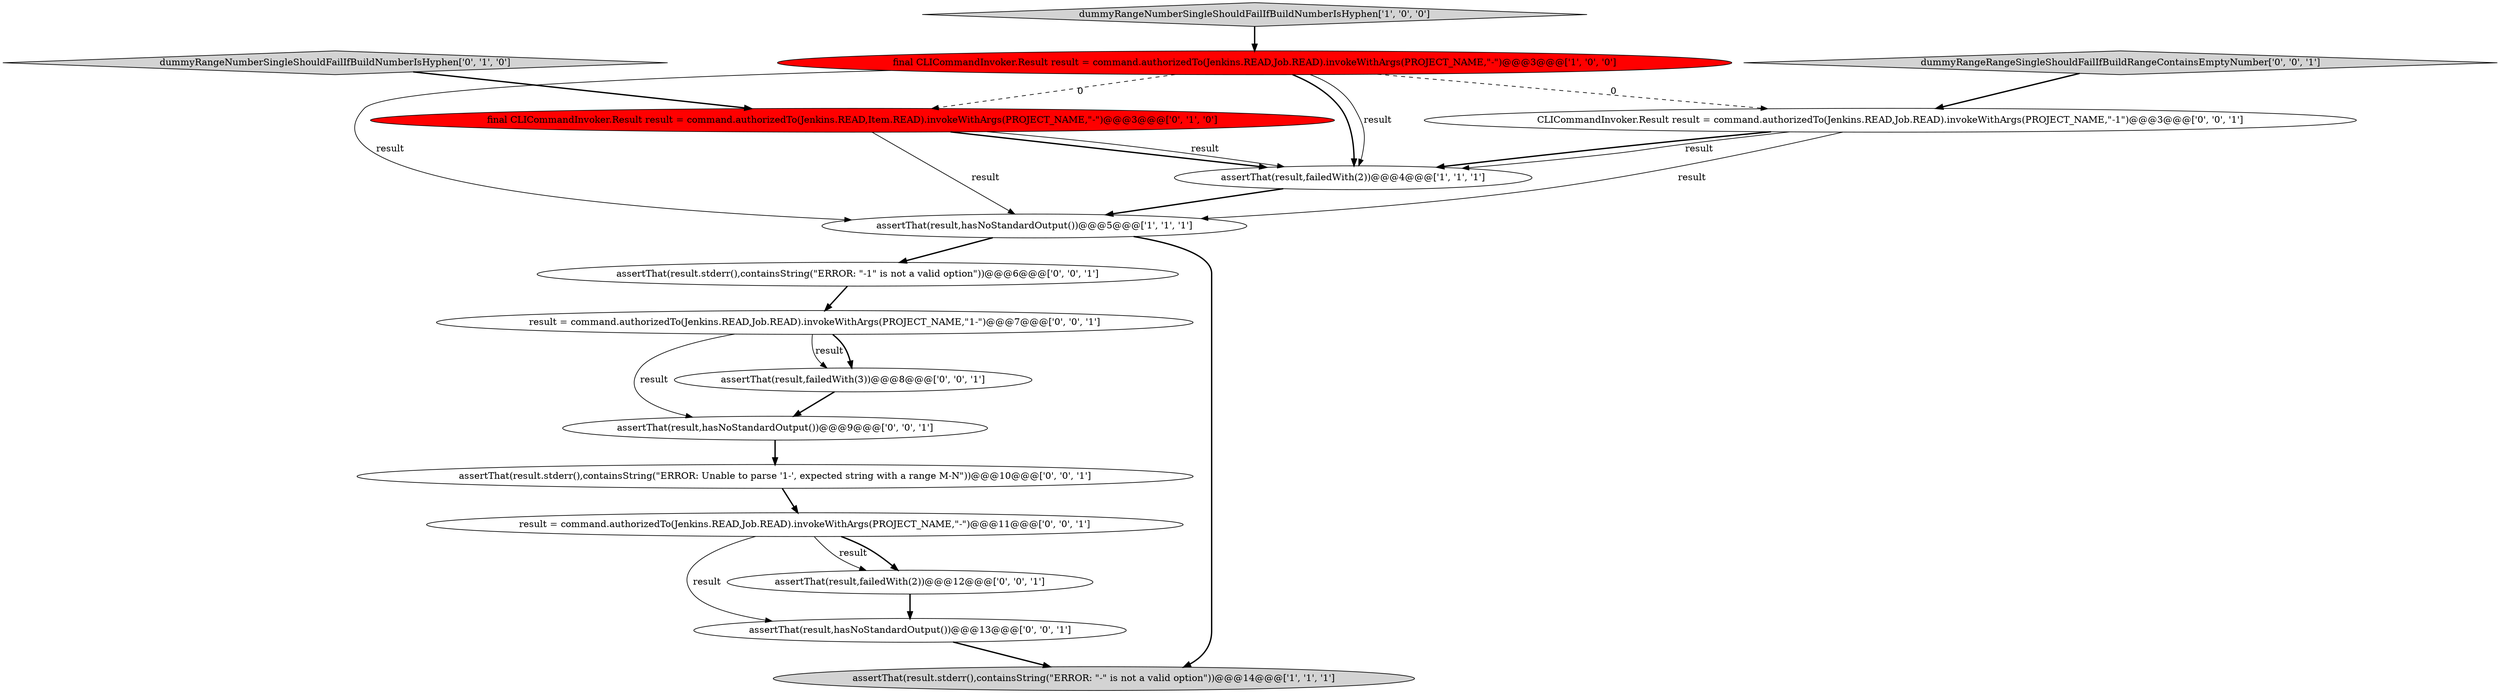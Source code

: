 digraph {
6 [style = filled, label = "final CLICommandInvoker.Result result = command.authorizedTo(Jenkins.READ,Item.READ).invokeWithArgs(PROJECT_NAME,\"-\")@@@3@@@['0', '1', '0']", fillcolor = red, shape = ellipse image = "AAA1AAABBB2BBB"];
3 [style = filled, label = "dummyRangeNumberSingleShouldFailIfBuildNumberIsHyphen['1', '0', '0']", fillcolor = lightgray, shape = diamond image = "AAA0AAABBB1BBB"];
2 [style = filled, label = "assertThat(result,failedWith(2))@@@4@@@['1', '1', '1']", fillcolor = white, shape = ellipse image = "AAA0AAABBB1BBB"];
9 [style = filled, label = "CLICommandInvoker.Result result = command.authorizedTo(Jenkins.READ,Job.READ).invokeWithArgs(PROJECT_NAME,\"-1\")@@@3@@@['0', '0', '1']", fillcolor = white, shape = ellipse image = "AAA0AAABBB3BBB"];
14 [style = filled, label = "assertThat(result.stderr(),containsString(\"ERROR: Unable to parse '1-', expected string with a range M-N\"))@@@10@@@['0', '0', '1']", fillcolor = white, shape = ellipse image = "AAA0AAABBB3BBB"];
13 [style = filled, label = "assertThat(result,hasNoStandardOutput())@@@13@@@['0', '0', '1']", fillcolor = white, shape = ellipse image = "AAA0AAABBB3BBB"];
8 [style = filled, label = "dummyRangeRangeSingleShouldFailIfBuildRangeContainsEmptyNumber['0', '0', '1']", fillcolor = lightgray, shape = diamond image = "AAA0AAABBB3BBB"];
0 [style = filled, label = "final CLICommandInvoker.Result result = command.authorizedTo(Jenkins.READ,Job.READ).invokeWithArgs(PROJECT_NAME,\"-\")@@@3@@@['1', '0', '0']", fillcolor = red, shape = ellipse image = "AAA1AAABBB1BBB"];
5 [style = filled, label = "dummyRangeNumberSingleShouldFailIfBuildNumberIsHyphen['0', '1', '0']", fillcolor = lightgray, shape = diamond image = "AAA0AAABBB2BBB"];
10 [style = filled, label = "assertThat(result,hasNoStandardOutput())@@@9@@@['0', '0', '1']", fillcolor = white, shape = ellipse image = "AAA0AAABBB3BBB"];
12 [style = filled, label = "result = command.authorizedTo(Jenkins.READ,Job.READ).invokeWithArgs(PROJECT_NAME,\"-\")@@@11@@@['0', '0', '1']", fillcolor = white, shape = ellipse image = "AAA0AAABBB3BBB"];
4 [style = filled, label = "assertThat(result.stderr(),containsString(\"ERROR: \"-\" is not a valid option\"))@@@14@@@['1', '1', '1']", fillcolor = lightgray, shape = ellipse image = "AAA0AAABBB1BBB"];
15 [style = filled, label = "result = command.authorizedTo(Jenkins.READ,Job.READ).invokeWithArgs(PROJECT_NAME,\"1-\")@@@7@@@['0', '0', '1']", fillcolor = white, shape = ellipse image = "AAA0AAABBB3BBB"];
16 [style = filled, label = "assertThat(result.stderr(),containsString(\"ERROR: \"-1\" is not a valid option\"))@@@6@@@['0', '0', '1']", fillcolor = white, shape = ellipse image = "AAA0AAABBB3BBB"];
11 [style = filled, label = "assertThat(result,failedWith(3))@@@8@@@['0', '0', '1']", fillcolor = white, shape = ellipse image = "AAA0AAABBB3BBB"];
7 [style = filled, label = "assertThat(result,failedWith(2))@@@12@@@['0', '0', '1']", fillcolor = white, shape = ellipse image = "AAA0AAABBB3BBB"];
1 [style = filled, label = "assertThat(result,hasNoStandardOutput())@@@5@@@['1', '1', '1']", fillcolor = white, shape = ellipse image = "AAA0AAABBB1BBB"];
7->13 [style = bold, label=""];
16->15 [style = bold, label=""];
1->4 [style = bold, label=""];
10->14 [style = bold, label=""];
12->7 [style = solid, label="result"];
9->2 [style = bold, label=""];
2->1 [style = bold, label=""];
0->2 [style = bold, label=""];
6->1 [style = solid, label="result"];
0->6 [style = dashed, label="0"];
9->2 [style = solid, label="result"];
15->11 [style = solid, label="result"];
12->7 [style = bold, label=""];
3->0 [style = bold, label=""];
6->2 [style = bold, label=""];
0->2 [style = solid, label="result"];
0->1 [style = solid, label="result"];
5->6 [style = bold, label=""];
12->13 [style = solid, label="result"];
15->11 [style = bold, label=""];
1->16 [style = bold, label=""];
11->10 [style = bold, label=""];
15->10 [style = solid, label="result"];
14->12 [style = bold, label=""];
8->9 [style = bold, label=""];
9->1 [style = solid, label="result"];
0->9 [style = dashed, label="0"];
6->2 [style = solid, label="result"];
13->4 [style = bold, label=""];
}

